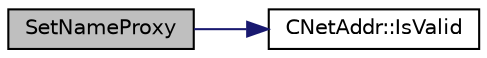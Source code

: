 digraph "SetNameProxy"
{
  edge [fontname="Helvetica",fontsize="10",labelfontname="Helvetica",labelfontsize="10"];
  node [fontname="Helvetica",fontsize="10",shape=record];
  rankdir="LR";
  Node620 [label="SetNameProxy",height=0.2,width=0.4,color="black", fillcolor="grey75", style="filled", fontcolor="black"];
  Node620 -> Node621 [color="midnightblue",fontsize="10",style="solid",fontname="Helvetica"];
  Node621 [label="CNetAddr::IsValid",height=0.2,width=0.4,color="black", fillcolor="white", style="filled",URL="$d3/dc3/class_c_net_addr.html#a6fe20b8da9701ca5dc2af078e2e8ac25"];
}
